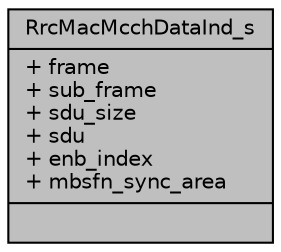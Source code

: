 digraph "RrcMacMcchDataInd_s"
{
 // LATEX_PDF_SIZE
  edge [fontname="Helvetica",fontsize="10",labelfontname="Helvetica",labelfontsize="10"];
  node [fontname="Helvetica",fontsize="10",shape=record];
  Node1 [label="{RrcMacMcchDataInd_s\n|+ frame\l+ sub_frame\l+ sdu_size\l+ sdu\l+ enb_index\l+ mbsfn_sync_area\l|}",height=0.2,width=0.4,color="black", fillcolor="grey75", style="filled", fontcolor="black",tooltip=" "];
}
